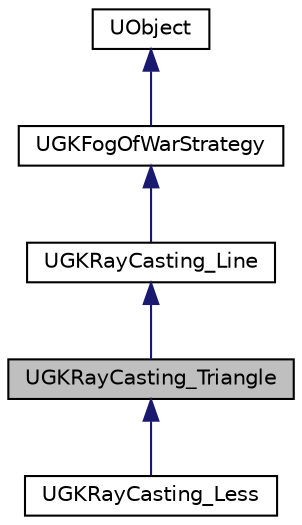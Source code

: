 digraph "UGKRayCasting_Triangle"
{
 // LATEX_PDF_SIZE
  edge [fontname="Helvetica",fontsize="10",labelfontname="Helvetica",labelfontsize="10"];
  node [fontname="Helvetica",fontsize="10",shape=record];
  Node1 [label="UGKRayCasting_Triangle",height=0.2,width=0.4,color="black", fillcolor="grey75", style="filled", fontcolor="black",tooltip=" "];
  Node2 -> Node1 [dir="back",color="midnightblue",fontsize="10",style="solid",fontname="Helvetica"];
  Node2 [label="UGKRayCasting_Line",height=0.2,width=0.4,color="black", fillcolor="white", style="filled",URL="$classUGKRayCasting__Line.html",tooltip=" "];
  Node3 -> Node2 [dir="back",color="midnightblue",fontsize="10",style="solid",fontname="Helvetica"];
  Node3 [label="UGKFogOfWarStrategy",height=0.2,width=0.4,color="black", fillcolor="white", style="filled",URL="$classUGKFogOfWarStrategy.html",tooltip=" "];
  Node4 -> Node3 [dir="back",color="midnightblue",fontsize="10",style="solid",fontname="Helvetica"];
  Node4 [label="UObject",height=0.2,width=0.4,color="black", fillcolor="white", style="filled",tooltip=" "];
  Node1 -> Node5 [dir="back",color="midnightblue",fontsize="10",style="solid",fontname="Helvetica"];
  Node5 [label="UGKRayCasting_Less",height=0.2,width=0.4,color="black", fillcolor="white", style="filled",URL="$classUGKRayCasting__Less.html",tooltip=" "];
}
